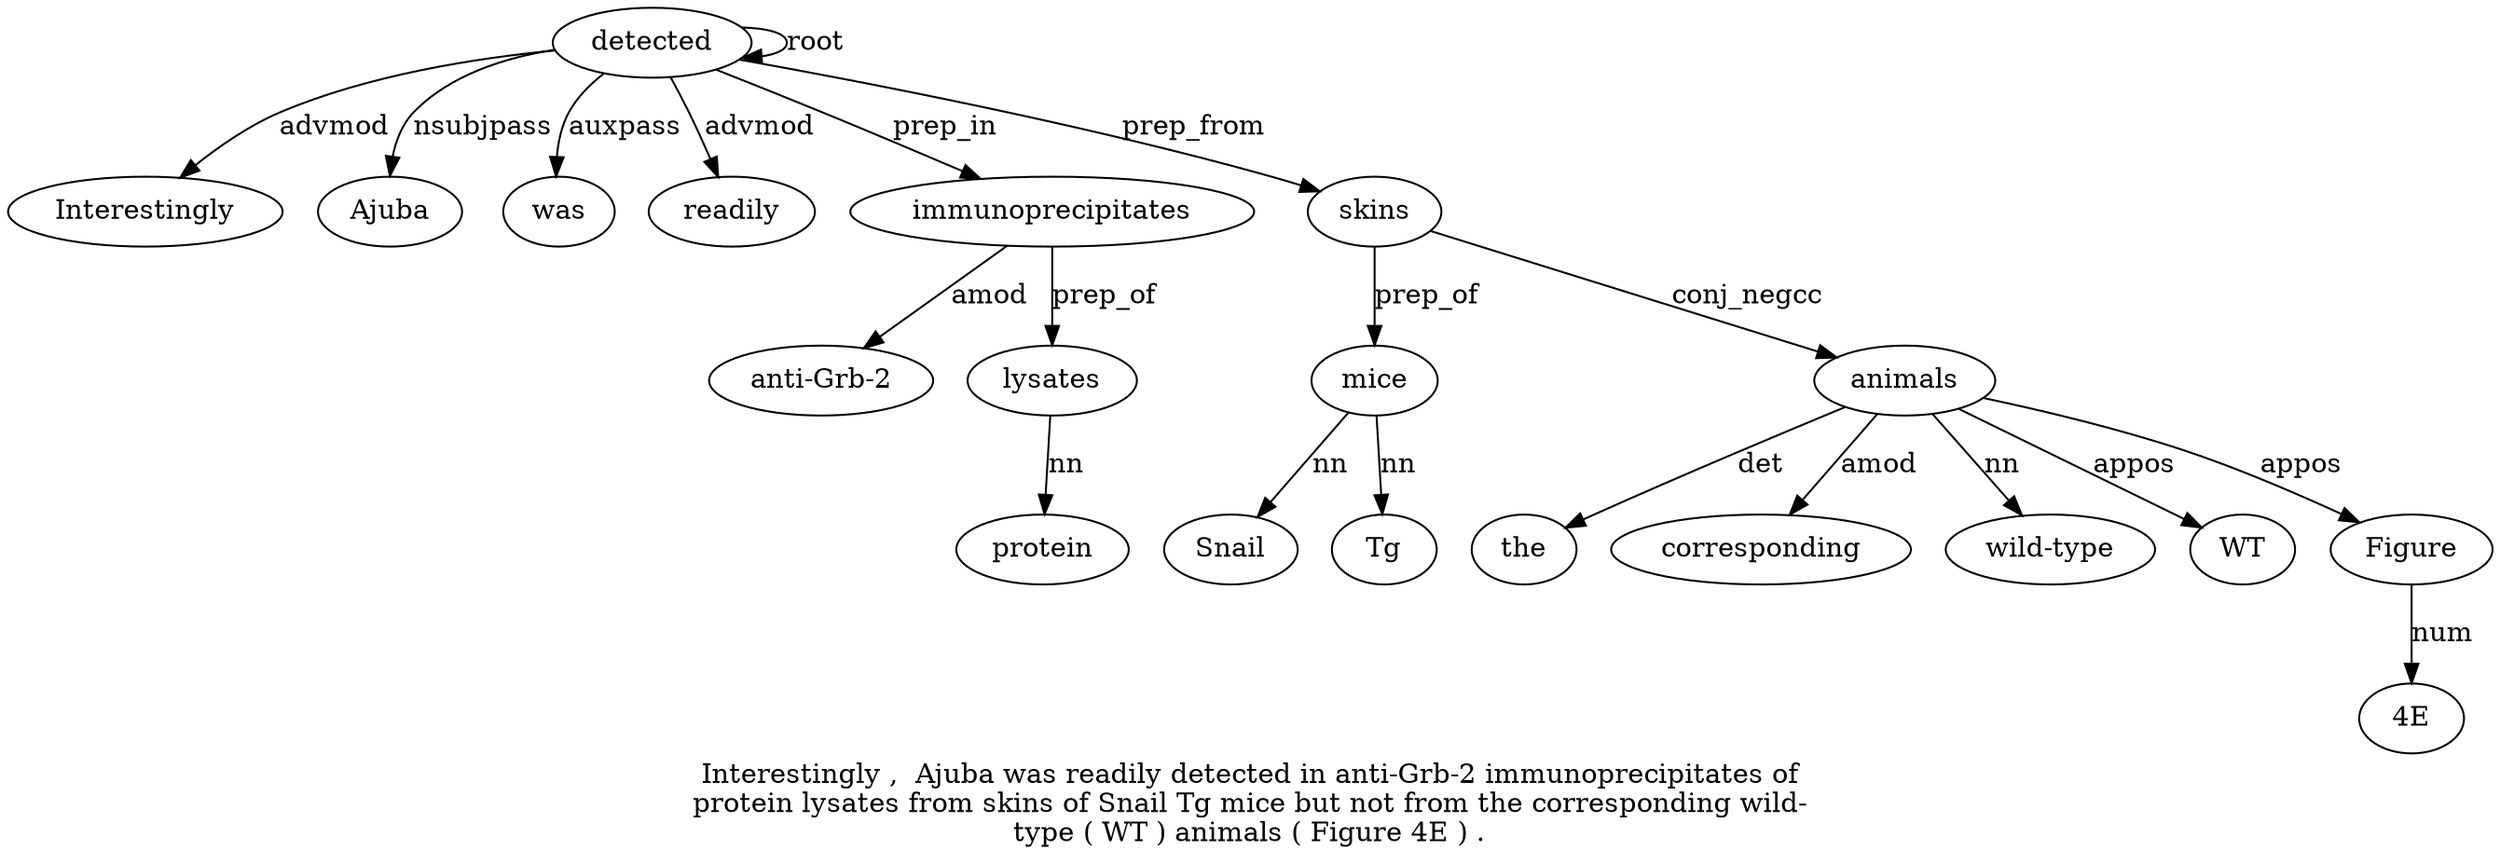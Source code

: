 digraph "Interestingly ,  Ajuba was readily detected in anti-Grb-2 immunoprecipitates of protein lysates from skins of Snail Tg mice but not from the corresponding wild-type ( WT ) animals ( Figure 4E ) ." {
label="Interestingly ,  Ajuba was readily detected in anti-Grb-2 immunoprecipitates of
protein lysates from skins of Snail Tg mice but not from the corresponding wild-
type ( WT ) animals ( Figure 4E ) .";
detected6 [style=filled, fillcolor=white, label=detected];
Interestingly1 [style=filled, fillcolor=white, label=Interestingly];
detected6 -> Interestingly1  [label=advmod];
Ajuba3 [style=filled, fillcolor=white, label=Ajuba];
detected6 -> Ajuba3  [label=nsubjpass];
was4 [style=filled, fillcolor=white, label=was];
detected6 -> was4  [label=auxpass];
readily5 [style=filled, fillcolor=white, label=readily];
detected6 -> readily5  [label=advmod];
detected6 -> detected6  [label=root];
immunoprecipitates9 [style=filled, fillcolor=white, label=immunoprecipitates];
"anti-Grb-28" [style=filled, fillcolor=white, label="anti-Grb-2"];
immunoprecipitates9 -> "anti-Grb-28"  [label=amod];
detected6 -> immunoprecipitates9  [label=prep_in];
lysates12 [style=filled, fillcolor=white, label=lysates];
protein11 [style=filled, fillcolor=white, label=protein];
lysates12 -> protein11  [label=nn];
immunoprecipitates9 -> lysates12  [label=prep_of];
skins14 [style=filled, fillcolor=white, label=skins];
detected6 -> skins14  [label=prep_from];
mice18 [style=filled, fillcolor=white, label=mice];
Snail16 [style=filled, fillcolor=white, label=Snail];
mice18 -> Snail16  [label=nn];
Tg17 [style=filled, fillcolor=white, label=Tg];
mice18 -> Tg17  [label=nn];
skins14 -> mice18  [label=prep_of];
animals28 [style=filled, fillcolor=white, label=animals];
the22 [style=filled, fillcolor=white, label=the];
animals28 -> the22  [label=det];
corresponding23 [style=filled, fillcolor=white, label=corresponding];
animals28 -> corresponding23  [label=amod];
"wild-type24" [style=filled, fillcolor=white, label="wild-type"];
animals28 -> "wild-type24"  [label=nn];
WT26 [style=filled, fillcolor=white, label=WT];
animals28 -> WT26  [label=appos];
skins14 -> animals28  [label=conj_negcc];
Figure30 [style=filled, fillcolor=white, label=Figure];
animals28 -> Figure30  [label=appos];
"4E31" [style=filled, fillcolor=white, label="4E"];
Figure30 -> "4E31"  [label=num];
}
